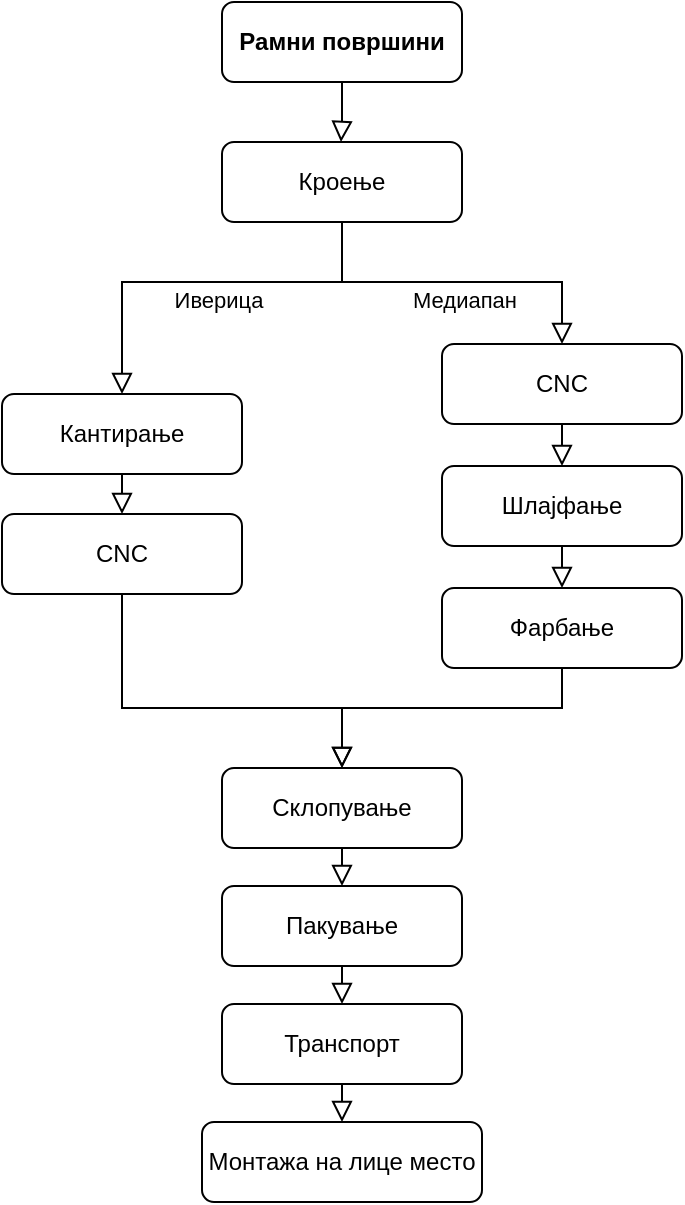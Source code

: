 <mxfile version="26.0.6">
  <diagram id="C5RBs43oDa-KdzZeNtuy" name="Page-1">
    <mxGraphModel dx="1290" dy="557" grid="1" gridSize="10" guides="1" tooltips="1" connect="1" arrows="1" fold="1" page="1" pageScale="1" pageWidth="827" pageHeight="1169" math="0" shadow="0">
      <root>
        <mxCell id="WIyWlLk6GJQsqaUBKTNV-0" />
        <mxCell id="WIyWlLk6GJQsqaUBKTNV-1" parent="WIyWlLk6GJQsqaUBKTNV-0" />
        <mxCell id="WIyWlLk6GJQsqaUBKTNV-2" value="" style="rounded=0;html=1;jettySize=auto;orthogonalLoop=1;fontSize=11;endArrow=block;endFill=0;endSize=8;strokeWidth=1;shadow=0;labelBackgroundColor=none;edgeStyle=orthogonalEdgeStyle;exitX=0.5;exitY=1;exitDx=0;exitDy=0;" parent="WIyWlLk6GJQsqaUBKTNV-1" source="WIyWlLk6GJQsqaUBKTNV-3" edge="1">
          <mxGeometry relative="1" as="geometry">
            <mxPoint x="429.5" y="127" as="sourcePoint" />
            <mxPoint x="429.5" y="177" as="targetPoint" />
            <Array as="points">
              <mxPoint x="430" y="167" />
            </Array>
          </mxGeometry>
        </mxCell>
        <mxCell id="WIyWlLk6GJQsqaUBKTNV-3" value="&lt;b&gt;Рамни површини&lt;/b&gt;" style="rounded=1;whiteSpace=wrap;html=1;fontSize=12;glass=0;strokeWidth=1;shadow=0;" parent="WIyWlLk6GJQsqaUBKTNV-1" vertex="1">
          <mxGeometry x="370" y="107" width="120" height="40" as="geometry" />
        </mxCell>
        <mxCell id="WIyWlLk6GJQsqaUBKTNV-5" value="" style="edgeStyle=orthogonalEdgeStyle;rounded=0;html=1;jettySize=auto;orthogonalLoop=1;fontSize=11;endArrow=block;endFill=0;endSize=8;strokeWidth=1;shadow=0;labelBackgroundColor=none;exitX=0.5;exitY=1;exitDx=0;exitDy=0;entryX=0.5;entryY=0;entryDx=0;entryDy=0;" parent="WIyWlLk6GJQsqaUBKTNV-1" target="yfxD4u92Cw1fyvkgv6L--13" edge="1">
          <mxGeometry x="-0.053" y="-10" relative="1" as="geometry">
            <mxPoint as="offset" />
            <mxPoint x="430" y="218" as="sourcePoint" />
            <mxPoint x="540" y="278" as="targetPoint" />
            <Array as="points">
              <mxPoint x="430" y="247" />
              <mxPoint x="540" y="247" />
            </Array>
          </mxGeometry>
        </mxCell>
        <mxCell id="yfxD4u92Cw1fyvkgv6L--25" value="Медиапан" style="edgeLabel;html=1;align=center;verticalAlign=middle;resizable=0;points=[];" vertex="1" connectable="0" parent="WIyWlLk6GJQsqaUBKTNV-5">
          <mxGeometry x="0.057" y="-2" relative="1" as="geometry">
            <mxPoint y="7" as="offset" />
          </mxGeometry>
        </mxCell>
        <mxCell id="WIyWlLk6GJQsqaUBKTNV-7" value="Кроење" style="rounded=1;whiteSpace=wrap;html=1;fontSize=12;glass=0;strokeWidth=1;shadow=0;" parent="WIyWlLk6GJQsqaUBKTNV-1" vertex="1">
          <mxGeometry x="370" y="177" width="120" height="40" as="geometry" />
        </mxCell>
        <mxCell id="WIyWlLk6GJQsqaUBKTNV-12" value="Кантирање" style="rounded=1;whiteSpace=wrap;html=1;fontSize=12;glass=0;strokeWidth=1;shadow=0;" parent="WIyWlLk6GJQsqaUBKTNV-1" vertex="1">
          <mxGeometry x="260" y="303" width="120" height="40" as="geometry" />
        </mxCell>
        <mxCell id="yfxD4u92Cw1fyvkgv6L--1" value="" style="rounded=0;html=1;jettySize=auto;orthogonalLoop=1;fontSize=11;endArrow=block;endFill=0;endSize=8;strokeWidth=1;shadow=0;labelBackgroundColor=none;edgeStyle=orthogonalEdgeStyle;exitX=0.5;exitY=1;exitDx=0;exitDy=0;entryX=0.5;entryY=0;entryDx=0;entryDy=0;" edge="1" parent="WIyWlLk6GJQsqaUBKTNV-1" source="WIyWlLk6GJQsqaUBKTNV-7" target="WIyWlLk6GJQsqaUBKTNV-12">
          <mxGeometry x="-0.222" y="10" relative="1" as="geometry">
            <mxPoint as="offset" />
            <mxPoint x="460" y="247" as="sourcePoint" />
            <mxPoint x="320" y="278" as="targetPoint" />
            <Array as="points">
              <mxPoint x="430" y="247" />
              <mxPoint x="320" y="247" />
            </Array>
          </mxGeometry>
        </mxCell>
        <mxCell id="yfxD4u92Cw1fyvkgv6L--26" value="Иверица" style="edgeLabel;html=1;align=center;verticalAlign=middle;resizable=0;points=[];" vertex="1" connectable="0" parent="yfxD4u92Cw1fyvkgv6L--1">
          <mxGeometry x="-0.12" relative="1" as="geometry">
            <mxPoint x="-6" y="9" as="offset" />
          </mxGeometry>
        </mxCell>
        <mxCell id="yfxD4u92Cw1fyvkgv6L--5" value="CNC" style="rounded=1;whiteSpace=wrap;html=1;fontSize=12;glass=0;strokeWidth=1;shadow=0;" vertex="1" parent="WIyWlLk6GJQsqaUBKTNV-1">
          <mxGeometry x="260" y="363" width="120" height="40" as="geometry" />
        </mxCell>
        <mxCell id="yfxD4u92Cw1fyvkgv6L--9" value="" style="rounded=0;html=1;jettySize=auto;orthogonalLoop=1;fontSize=11;endArrow=block;endFill=0;endSize=8;strokeWidth=1;shadow=0;labelBackgroundColor=none;edgeStyle=orthogonalEdgeStyle;exitX=0.5;exitY=1;exitDx=0;exitDy=0;entryX=0.5;entryY=0;entryDx=0;entryDy=0;" edge="1" parent="WIyWlLk6GJQsqaUBKTNV-1" source="WIyWlLk6GJQsqaUBKTNV-12" target="yfxD4u92Cw1fyvkgv6L--5">
          <mxGeometry relative="1" as="geometry">
            <mxPoint x="320" y="343" as="sourcePoint" />
            <mxPoint x="320" y="363" as="targetPoint" />
            <Array as="points" />
          </mxGeometry>
        </mxCell>
        <mxCell id="yfxD4u92Cw1fyvkgv6L--13" value="CNC" style="rounded=1;whiteSpace=wrap;html=1;fontSize=12;glass=0;strokeWidth=1;shadow=0;" vertex="1" parent="WIyWlLk6GJQsqaUBKTNV-1">
          <mxGeometry x="480" y="278" width="120" height="40" as="geometry" />
        </mxCell>
        <mxCell id="yfxD4u92Cw1fyvkgv6L--17" value="Фарбање" style="rounded=1;whiteSpace=wrap;html=1;fontSize=12;glass=0;strokeWidth=1;shadow=0;" vertex="1" parent="WIyWlLk6GJQsqaUBKTNV-1">
          <mxGeometry x="480" y="400" width="120" height="40" as="geometry" />
        </mxCell>
        <mxCell id="yfxD4u92Cw1fyvkgv6L--18" value="" style="rounded=0;html=1;jettySize=auto;orthogonalLoop=1;fontSize=11;endArrow=block;endFill=0;endSize=8;strokeWidth=1;shadow=0;labelBackgroundColor=none;edgeStyle=orthogonalEdgeStyle;exitX=0.5;exitY=1;exitDx=0;exitDy=0;entryX=0.5;entryY=0;entryDx=0;entryDy=0;" edge="1" parent="WIyWlLk6GJQsqaUBKTNV-1" target="yfxD4u92Cw1fyvkgv6L--44" source="yfxD4u92Cw1fyvkgv6L--13">
          <mxGeometry relative="1" as="geometry">
            <mxPoint x="690" y="318" as="sourcePoint" />
            <mxPoint x="540" y="340" as="targetPoint" />
            <Array as="points" />
          </mxGeometry>
        </mxCell>
        <mxCell id="yfxD4u92Cw1fyvkgv6L--27" value="Склопување" style="rounded=1;whiteSpace=wrap;html=1;fontSize=12;glass=0;strokeWidth=1;shadow=0;" vertex="1" parent="WIyWlLk6GJQsqaUBKTNV-1">
          <mxGeometry x="370" y="490" width="120" height="40" as="geometry" />
        </mxCell>
        <mxCell id="yfxD4u92Cw1fyvkgv6L--28" value="Пакување" style="rounded=1;whiteSpace=wrap;html=1;fontSize=12;glass=0;strokeWidth=1;shadow=0;" vertex="1" parent="WIyWlLk6GJQsqaUBKTNV-1">
          <mxGeometry x="370" y="549" width="120" height="40" as="geometry" />
        </mxCell>
        <mxCell id="yfxD4u92Cw1fyvkgv6L--29" value="" style="rounded=0;html=1;jettySize=auto;orthogonalLoop=1;fontSize=11;endArrow=block;endFill=0;endSize=8;strokeWidth=1;shadow=0;labelBackgroundColor=none;edgeStyle=orthogonalEdgeStyle;exitX=0.5;exitY=1;exitDx=0;exitDy=0;entryX=0.5;entryY=0;entryDx=0;entryDy=0;" edge="1" parent="WIyWlLk6GJQsqaUBKTNV-1" source="yfxD4u92Cw1fyvkgv6L--27" target="yfxD4u92Cw1fyvkgv6L--28">
          <mxGeometry relative="1" as="geometry">
            <mxPoint x="320" y="549" as="sourcePoint" />
            <mxPoint x="430" y="549" as="targetPoint" />
            <Array as="points" />
          </mxGeometry>
        </mxCell>
        <mxCell id="yfxD4u92Cw1fyvkgv6L--30" value="Транспорт" style="rounded=1;whiteSpace=wrap;html=1;fontSize=12;glass=0;strokeWidth=1;shadow=0;" vertex="1" parent="WIyWlLk6GJQsqaUBKTNV-1">
          <mxGeometry x="370" y="608" width="120" height="40" as="geometry" />
        </mxCell>
        <mxCell id="yfxD4u92Cw1fyvkgv6L--31" value="" style="rounded=0;html=1;jettySize=auto;orthogonalLoop=1;fontSize=11;endArrow=block;endFill=0;endSize=8;strokeWidth=1;shadow=0;labelBackgroundColor=none;edgeStyle=orthogonalEdgeStyle;entryX=0.5;entryY=0;entryDx=0;entryDy=0;exitX=0.5;exitY=1;exitDx=0;exitDy=0;" edge="1" parent="WIyWlLk6GJQsqaUBKTNV-1" source="yfxD4u92Cw1fyvkgv6L--28" target="yfxD4u92Cw1fyvkgv6L--30">
          <mxGeometry relative="1" as="geometry">
            <mxPoint x="680" y="609" as="sourcePoint" />
            <mxPoint x="430" y="608" as="targetPoint" />
            <Array as="points" />
          </mxGeometry>
        </mxCell>
        <mxCell id="yfxD4u92Cw1fyvkgv6L--33" value="Монтажа на лице место" style="rounded=1;whiteSpace=wrap;html=1;fontSize=12;glass=0;strokeWidth=1;shadow=0;" vertex="1" parent="WIyWlLk6GJQsqaUBKTNV-1">
          <mxGeometry x="360" y="667" width="140" height="40" as="geometry" />
        </mxCell>
        <mxCell id="yfxD4u92Cw1fyvkgv6L--34" value="" style="rounded=0;html=1;jettySize=auto;orthogonalLoop=1;fontSize=11;endArrow=block;endFill=0;endSize=8;strokeWidth=1;shadow=0;labelBackgroundColor=none;edgeStyle=orthogonalEdgeStyle;entryX=0.5;entryY=0;entryDx=0;entryDy=0;exitX=0.5;exitY=1;exitDx=0;exitDy=0;" edge="1" parent="WIyWlLk6GJQsqaUBKTNV-1" target="yfxD4u92Cw1fyvkgv6L--33" source="yfxD4u92Cw1fyvkgv6L--30">
          <mxGeometry relative="1" as="geometry">
            <mxPoint x="600" y="664" as="sourcePoint" />
            <mxPoint x="430" y="667" as="targetPoint" />
            <Array as="points" />
          </mxGeometry>
        </mxCell>
        <mxCell id="yfxD4u92Cw1fyvkgv6L--37" value="" style="rounded=0;html=1;jettySize=auto;orthogonalLoop=1;fontSize=11;endArrow=block;endFill=0;endSize=8;strokeWidth=1;shadow=0;labelBackgroundColor=none;edgeStyle=orthogonalEdgeStyle;exitX=0.5;exitY=1;exitDx=0;exitDy=0;entryX=0.5;entryY=0;entryDx=0;entryDy=0;" edge="1" source="yfxD4u92Cw1fyvkgv6L--44" target="yfxD4u92Cw1fyvkgv6L--17" parent="WIyWlLk6GJQsqaUBKTNV-1">
          <mxGeometry relative="1" as="geometry">
            <mxPoint x="540" y="381" as="sourcePoint" />
            <mxPoint x="540" y="417" as="targetPoint" />
            <Array as="points" />
          </mxGeometry>
        </mxCell>
        <mxCell id="yfxD4u92Cw1fyvkgv6L--40" value="" style="rounded=0;html=1;jettySize=auto;orthogonalLoop=1;fontSize=11;endArrow=block;endFill=0;endSize=8;strokeWidth=1;shadow=0;labelBackgroundColor=none;edgeStyle=orthogonalEdgeStyle;exitX=0.5;exitY=1;exitDx=0;exitDy=0;entryX=0.5;entryY=0;entryDx=0;entryDy=0;" edge="1" parent="WIyWlLk6GJQsqaUBKTNV-1" source="yfxD4u92Cw1fyvkgv6L--17" target="yfxD4u92Cw1fyvkgv6L--27">
          <mxGeometry relative="1" as="geometry">
            <mxPoint x="540" y="480" as="sourcePoint" />
            <mxPoint x="590" y="460" as="targetPoint" />
            <Array as="points">
              <mxPoint x="540" y="460" />
              <mxPoint x="430" y="460" />
            </Array>
          </mxGeometry>
        </mxCell>
        <mxCell id="yfxD4u92Cw1fyvkgv6L--41" value="" style="rounded=0;html=1;jettySize=auto;orthogonalLoop=1;fontSize=11;endArrow=block;endFill=0;endSize=8;strokeWidth=1;shadow=0;labelBackgroundColor=none;edgeStyle=orthogonalEdgeStyle;exitX=0.5;exitY=1;exitDx=0;exitDy=0;entryX=0.5;entryY=0;entryDx=0;entryDy=0;" edge="1" parent="WIyWlLk6GJQsqaUBKTNV-1" source="yfxD4u92Cw1fyvkgv6L--5" target="yfxD4u92Cw1fyvkgv6L--27">
          <mxGeometry relative="1" as="geometry">
            <mxPoint x="320" y="480" as="sourcePoint" />
            <mxPoint x="330" y="480" as="targetPoint" />
            <Array as="points">
              <mxPoint x="320" y="460" />
              <mxPoint x="430" y="460" />
            </Array>
          </mxGeometry>
        </mxCell>
        <mxCell id="yfxD4u92Cw1fyvkgv6L--44" value="Шлајфање" style="rounded=1;whiteSpace=wrap;html=1;fontSize=12;glass=0;strokeWidth=1;shadow=0;" vertex="1" parent="WIyWlLk6GJQsqaUBKTNV-1">
          <mxGeometry x="480" y="339" width="120" height="40" as="geometry" />
        </mxCell>
      </root>
    </mxGraphModel>
  </diagram>
</mxfile>
